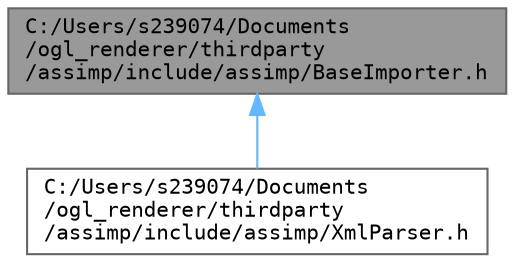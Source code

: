 digraph "C:/Users/s239074/Documents/ogl_renderer/thirdparty/assimp/include/assimp/BaseImporter.h"
{
 // LATEX_PDF_SIZE
  bgcolor="transparent";
  edge [fontname=Terminal,fontsize=10,labelfontname=Helvetica,labelfontsize=10];
  node [fontname=Terminal,fontsize=10,shape=box,height=0.2,width=0.4];
  Node1 [label="C:/Users/s239074/Documents\l/ogl_renderer/thirdparty\l/assimp/include/assimp/BaseImporter.h",height=0.2,width=0.4,color="gray40", fillcolor="grey60", style="filled", fontcolor="black",tooltip=" "];
  Node1 -> Node2 [dir="back",color="steelblue1",style="solid"];
  Node2 [label="C:/Users/s239074/Documents\l/ogl_renderer/thirdparty\l/assimp/include/assimp/XmlParser.h",height=0.2,width=0.4,color="grey40", fillcolor="white", style="filled",URL="$include_2assimp_2_xml_parser_8h.html",tooltip=" "];
}
